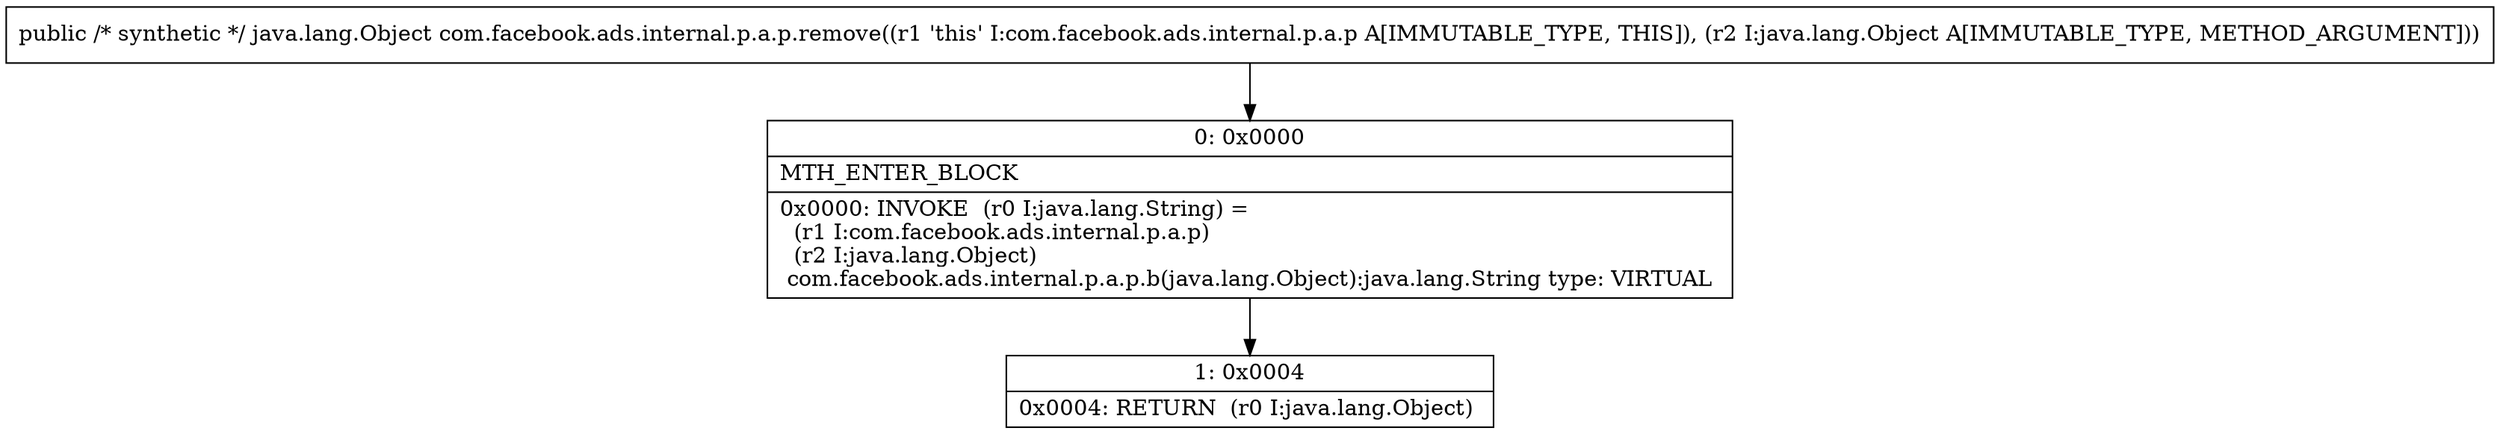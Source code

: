 digraph "CFG forcom.facebook.ads.internal.p.a.p.remove(Ljava\/lang\/Object;)Ljava\/lang\/Object;" {
Node_0 [shape=record,label="{0\:\ 0x0000|MTH_ENTER_BLOCK\l|0x0000: INVOKE  (r0 I:java.lang.String) = \l  (r1 I:com.facebook.ads.internal.p.a.p)\l  (r2 I:java.lang.Object)\l com.facebook.ads.internal.p.a.p.b(java.lang.Object):java.lang.String type: VIRTUAL \l}"];
Node_1 [shape=record,label="{1\:\ 0x0004|0x0004: RETURN  (r0 I:java.lang.Object) \l}"];
MethodNode[shape=record,label="{public \/* synthetic *\/ java.lang.Object com.facebook.ads.internal.p.a.p.remove((r1 'this' I:com.facebook.ads.internal.p.a.p A[IMMUTABLE_TYPE, THIS]), (r2 I:java.lang.Object A[IMMUTABLE_TYPE, METHOD_ARGUMENT])) }"];
MethodNode -> Node_0;
Node_0 -> Node_1;
}

